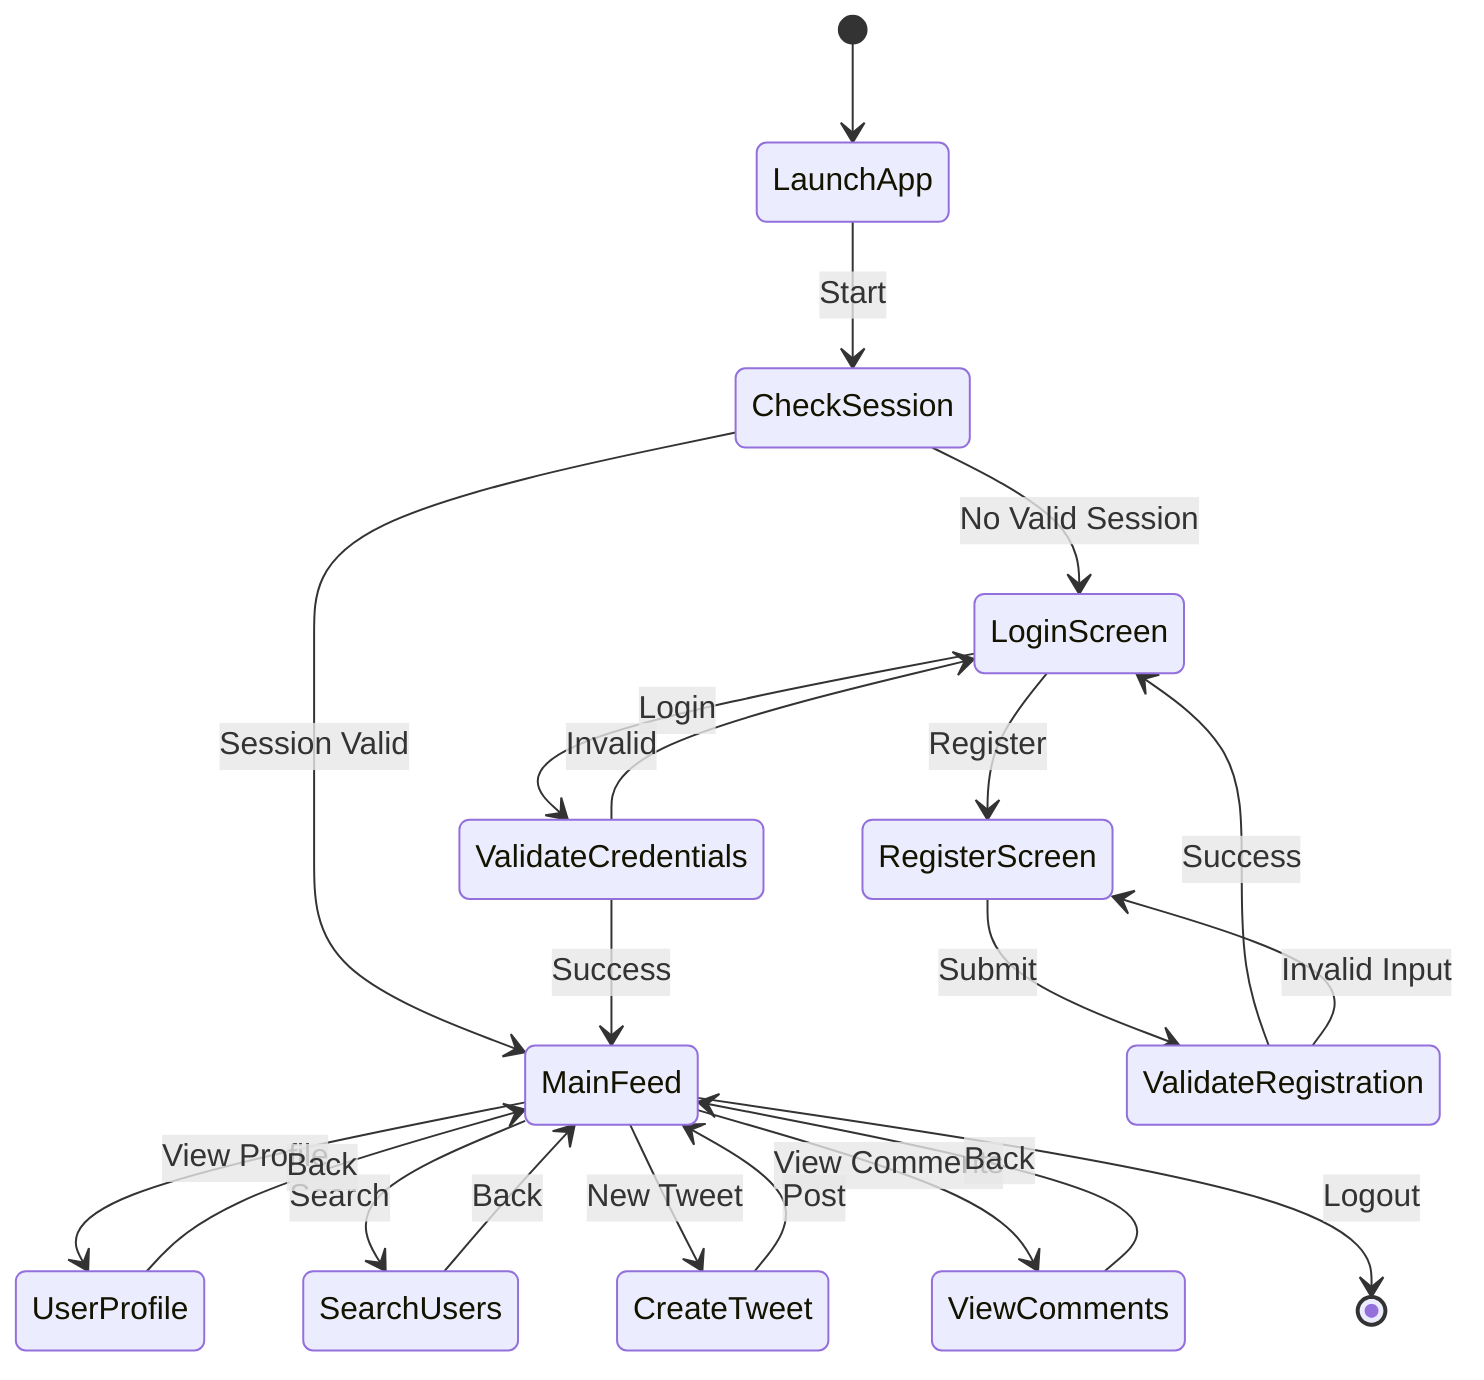 stateDiagram-v2
    [*] --> LaunchApp
    LaunchApp --> CheckSession: Start
    CheckSession --> MainFeed: Session Valid
    CheckSession --> LoginScreen: No Valid Session
    
    LoginScreen --> ValidateCredentials: Login
    LoginScreen --> RegisterScreen: Register
    
    RegisterScreen --> ValidateRegistration: Submit
    ValidateRegistration --> LoginScreen: Success
    ValidateRegistration --> RegisterScreen: Invalid Input
    
    ValidateCredentials --> MainFeed: Success
    ValidateCredentials --> LoginScreen: Invalid
    
    MainFeed --> UserProfile: View Profile
    MainFeed --> SearchUsers: Search
    MainFeed --> CreateTweet: New Tweet
    MainFeed --> ViewComments: View Comments
    
    CreateTweet --> MainFeed: Post
    ViewComments --> MainFeed: Back
    UserProfile --> MainFeed: Back
    SearchUsers --> MainFeed: Back
    
    MainFeed --> [*]: Logout